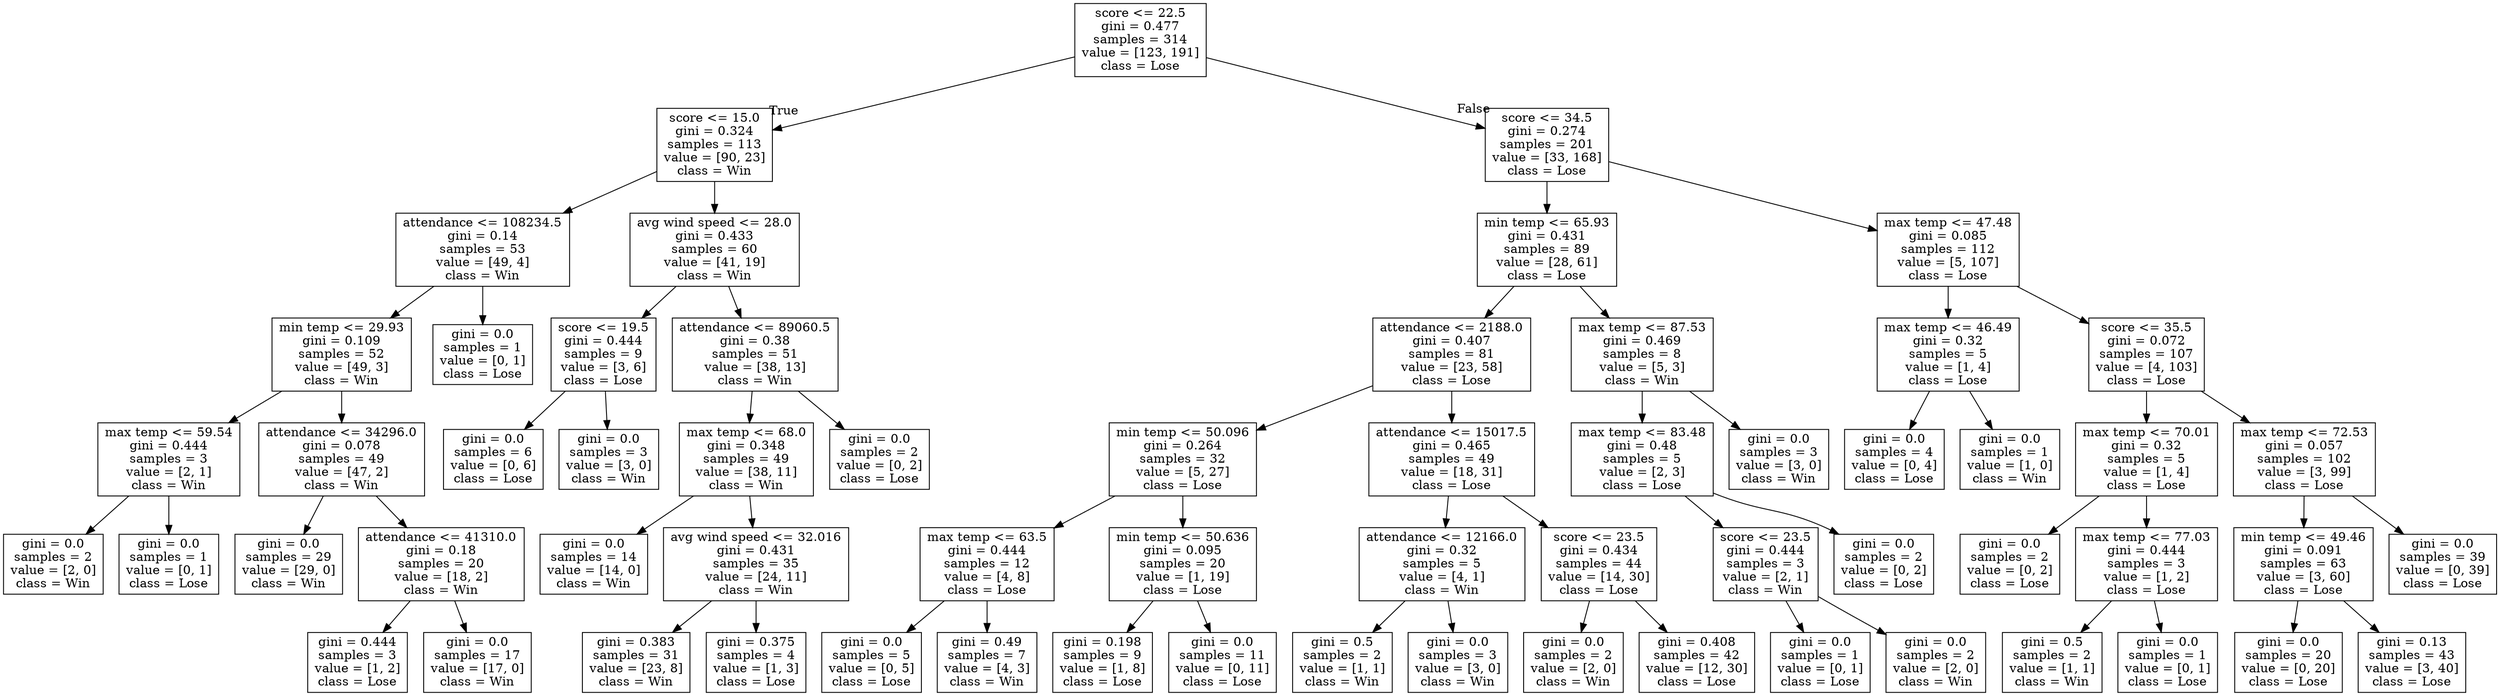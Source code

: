 digraph Tree {
node [shape=box] ;
0 [label="score <= 22.5\ngini = 0.477\nsamples = 314\nvalue = [123, 191]\nclass = Lose"] ;
1 [label="score <= 15.0\ngini = 0.324\nsamples = 113\nvalue = [90, 23]\nclass = Win"] ;
0 -> 1 [labeldistance=2.5, labelangle=45, headlabel="True"] ;
2 [label="attendance <= 108234.5\ngini = 0.14\nsamples = 53\nvalue = [49, 4]\nclass = Win"] ;
1 -> 2 ;
3 [label="min temp <= 29.93\ngini = 0.109\nsamples = 52\nvalue = [49, 3]\nclass = Win"] ;
2 -> 3 ;
4 [label="max temp <= 59.54\ngini = 0.444\nsamples = 3\nvalue = [2, 1]\nclass = Win"] ;
3 -> 4 ;
5 [label="gini = 0.0\nsamples = 2\nvalue = [2, 0]\nclass = Win"] ;
4 -> 5 ;
6 [label="gini = 0.0\nsamples = 1\nvalue = [0, 1]\nclass = Lose"] ;
4 -> 6 ;
7 [label="attendance <= 34296.0\ngini = 0.078\nsamples = 49\nvalue = [47, 2]\nclass = Win"] ;
3 -> 7 ;
8 [label="gini = 0.0\nsamples = 29\nvalue = [29, 0]\nclass = Win"] ;
7 -> 8 ;
9 [label="attendance <= 41310.0\ngini = 0.18\nsamples = 20\nvalue = [18, 2]\nclass = Win"] ;
7 -> 9 ;
10 [label="gini = 0.444\nsamples = 3\nvalue = [1, 2]\nclass = Lose"] ;
9 -> 10 ;
11 [label="gini = 0.0\nsamples = 17\nvalue = [17, 0]\nclass = Win"] ;
9 -> 11 ;
12 [label="gini = 0.0\nsamples = 1\nvalue = [0, 1]\nclass = Lose"] ;
2 -> 12 ;
13 [label="avg wind speed <= 28.0\ngini = 0.433\nsamples = 60\nvalue = [41, 19]\nclass = Win"] ;
1 -> 13 ;
14 [label="score <= 19.5\ngini = 0.444\nsamples = 9\nvalue = [3, 6]\nclass = Lose"] ;
13 -> 14 ;
15 [label="gini = 0.0\nsamples = 6\nvalue = [0, 6]\nclass = Lose"] ;
14 -> 15 ;
16 [label="gini = 0.0\nsamples = 3\nvalue = [3, 0]\nclass = Win"] ;
14 -> 16 ;
17 [label="attendance <= 89060.5\ngini = 0.38\nsamples = 51\nvalue = [38, 13]\nclass = Win"] ;
13 -> 17 ;
18 [label="max temp <= 68.0\ngini = 0.348\nsamples = 49\nvalue = [38, 11]\nclass = Win"] ;
17 -> 18 ;
19 [label="gini = 0.0\nsamples = 14\nvalue = [14, 0]\nclass = Win"] ;
18 -> 19 ;
20 [label="avg wind speed <= 32.016\ngini = 0.431\nsamples = 35\nvalue = [24, 11]\nclass = Win"] ;
18 -> 20 ;
21 [label="gini = 0.383\nsamples = 31\nvalue = [23, 8]\nclass = Win"] ;
20 -> 21 ;
22 [label="gini = 0.375\nsamples = 4\nvalue = [1, 3]\nclass = Lose"] ;
20 -> 22 ;
23 [label="gini = 0.0\nsamples = 2\nvalue = [0, 2]\nclass = Lose"] ;
17 -> 23 ;
24 [label="score <= 34.5\ngini = 0.274\nsamples = 201\nvalue = [33, 168]\nclass = Lose"] ;
0 -> 24 [labeldistance=2.5, labelangle=-45, headlabel="False"] ;
25 [label="min temp <= 65.93\ngini = 0.431\nsamples = 89\nvalue = [28, 61]\nclass = Lose"] ;
24 -> 25 ;
26 [label="attendance <= 2188.0\ngini = 0.407\nsamples = 81\nvalue = [23, 58]\nclass = Lose"] ;
25 -> 26 ;
27 [label="min temp <= 50.096\ngini = 0.264\nsamples = 32\nvalue = [5, 27]\nclass = Lose"] ;
26 -> 27 ;
28 [label="max temp <= 63.5\ngini = 0.444\nsamples = 12\nvalue = [4, 8]\nclass = Lose"] ;
27 -> 28 ;
29 [label="gini = 0.0\nsamples = 5\nvalue = [0, 5]\nclass = Lose"] ;
28 -> 29 ;
30 [label="gini = 0.49\nsamples = 7\nvalue = [4, 3]\nclass = Win"] ;
28 -> 30 ;
31 [label="min temp <= 50.636\ngini = 0.095\nsamples = 20\nvalue = [1, 19]\nclass = Lose"] ;
27 -> 31 ;
32 [label="gini = 0.198\nsamples = 9\nvalue = [1, 8]\nclass = Lose"] ;
31 -> 32 ;
33 [label="gini = 0.0\nsamples = 11\nvalue = [0, 11]\nclass = Lose"] ;
31 -> 33 ;
34 [label="attendance <= 15017.5\ngini = 0.465\nsamples = 49\nvalue = [18, 31]\nclass = Lose"] ;
26 -> 34 ;
35 [label="attendance <= 12166.0\ngini = 0.32\nsamples = 5\nvalue = [4, 1]\nclass = Win"] ;
34 -> 35 ;
36 [label="gini = 0.5\nsamples = 2\nvalue = [1, 1]\nclass = Win"] ;
35 -> 36 ;
37 [label="gini = 0.0\nsamples = 3\nvalue = [3, 0]\nclass = Win"] ;
35 -> 37 ;
38 [label="score <= 23.5\ngini = 0.434\nsamples = 44\nvalue = [14, 30]\nclass = Lose"] ;
34 -> 38 ;
39 [label="gini = 0.0\nsamples = 2\nvalue = [2, 0]\nclass = Win"] ;
38 -> 39 ;
40 [label="gini = 0.408\nsamples = 42\nvalue = [12, 30]\nclass = Lose"] ;
38 -> 40 ;
41 [label="max temp <= 87.53\ngini = 0.469\nsamples = 8\nvalue = [5, 3]\nclass = Win"] ;
25 -> 41 ;
42 [label="max temp <= 83.48\ngini = 0.48\nsamples = 5\nvalue = [2, 3]\nclass = Lose"] ;
41 -> 42 ;
43 [label="score <= 23.5\ngini = 0.444\nsamples = 3\nvalue = [2, 1]\nclass = Win"] ;
42 -> 43 ;
44 [label="gini = 0.0\nsamples = 1\nvalue = [0, 1]\nclass = Lose"] ;
43 -> 44 ;
45 [label="gini = 0.0\nsamples = 2\nvalue = [2, 0]\nclass = Win"] ;
43 -> 45 ;
46 [label="gini = 0.0\nsamples = 2\nvalue = [0, 2]\nclass = Lose"] ;
42 -> 46 ;
47 [label="gini = 0.0\nsamples = 3\nvalue = [3, 0]\nclass = Win"] ;
41 -> 47 ;
48 [label="max temp <= 47.48\ngini = 0.085\nsamples = 112\nvalue = [5, 107]\nclass = Lose"] ;
24 -> 48 ;
49 [label="max temp <= 46.49\ngini = 0.32\nsamples = 5\nvalue = [1, 4]\nclass = Lose"] ;
48 -> 49 ;
50 [label="gini = 0.0\nsamples = 4\nvalue = [0, 4]\nclass = Lose"] ;
49 -> 50 ;
51 [label="gini = 0.0\nsamples = 1\nvalue = [1, 0]\nclass = Win"] ;
49 -> 51 ;
52 [label="score <= 35.5\ngini = 0.072\nsamples = 107\nvalue = [4, 103]\nclass = Lose"] ;
48 -> 52 ;
53 [label="max temp <= 70.01\ngini = 0.32\nsamples = 5\nvalue = [1, 4]\nclass = Lose"] ;
52 -> 53 ;
54 [label="gini = 0.0\nsamples = 2\nvalue = [0, 2]\nclass = Lose"] ;
53 -> 54 ;
55 [label="max temp <= 77.03\ngini = 0.444\nsamples = 3\nvalue = [1, 2]\nclass = Lose"] ;
53 -> 55 ;
56 [label="gini = 0.5\nsamples = 2\nvalue = [1, 1]\nclass = Win"] ;
55 -> 56 ;
57 [label="gini = 0.0\nsamples = 1\nvalue = [0, 1]\nclass = Lose"] ;
55 -> 57 ;
58 [label="max temp <= 72.53\ngini = 0.057\nsamples = 102\nvalue = [3, 99]\nclass = Lose"] ;
52 -> 58 ;
59 [label="min temp <= 49.46\ngini = 0.091\nsamples = 63\nvalue = [3, 60]\nclass = Lose"] ;
58 -> 59 ;
60 [label="gini = 0.0\nsamples = 20\nvalue = [0, 20]\nclass = Lose"] ;
59 -> 60 ;
61 [label="gini = 0.13\nsamples = 43\nvalue = [3, 40]\nclass = Lose"] ;
59 -> 61 ;
62 [label="gini = 0.0\nsamples = 39\nvalue = [0, 39]\nclass = Lose"] ;
58 -> 62 ;
}